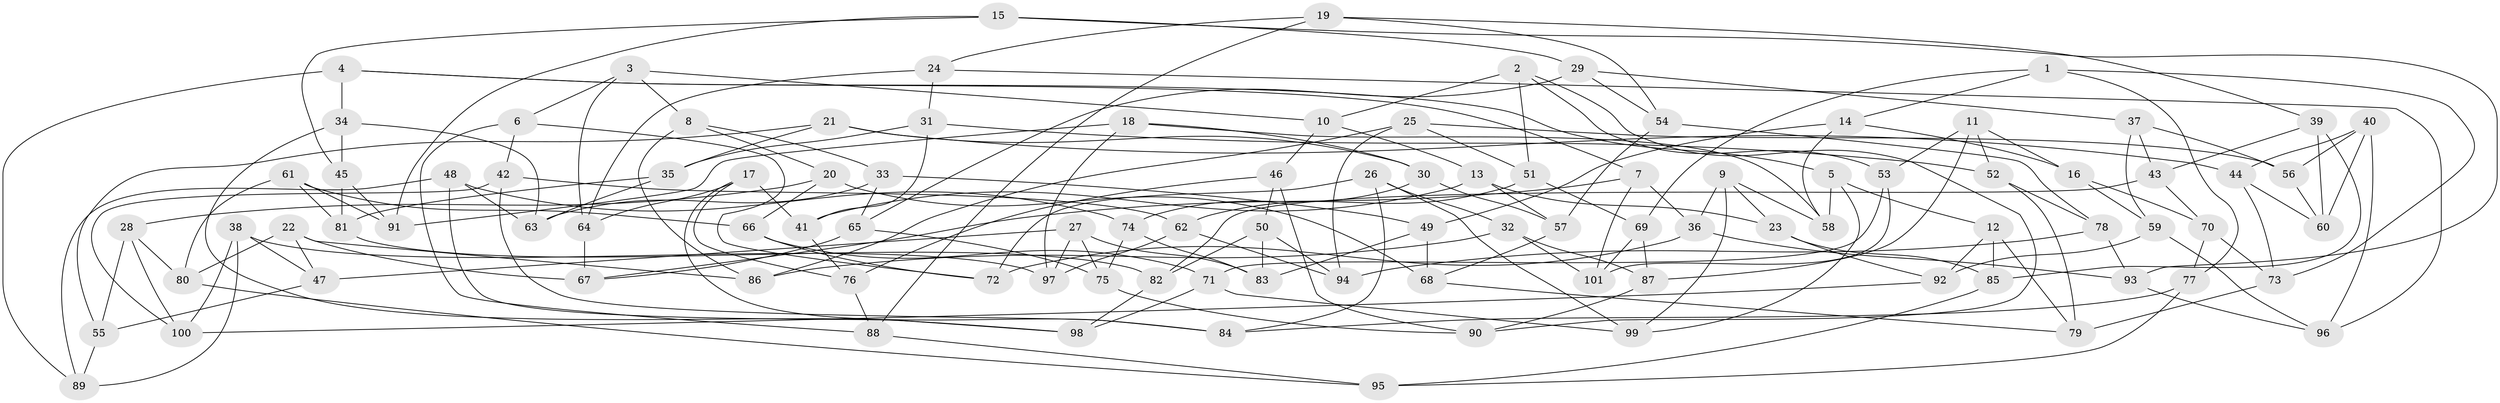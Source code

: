 // Generated by graph-tools (version 1.1) at 2025/11/02/27/25 16:11:50]
// undirected, 101 vertices, 202 edges
graph export_dot {
graph [start="1"]
  node [color=gray90,style=filled];
  1;
  2;
  3;
  4;
  5;
  6;
  7;
  8;
  9;
  10;
  11;
  12;
  13;
  14;
  15;
  16;
  17;
  18;
  19;
  20;
  21;
  22;
  23;
  24;
  25;
  26;
  27;
  28;
  29;
  30;
  31;
  32;
  33;
  34;
  35;
  36;
  37;
  38;
  39;
  40;
  41;
  42;
  43;
  44;
  45;
  46;
  47;
  48;
  49;
  50;
  51;
  52;
  53;
  54;
  55;
  56;
  57;
  58;
  59;
  60;
  61;
  62;
  63;
  64;
  65;
  66;
  67;
  68;
  69;
  70;
  71;
  72;
  73;
  74;
  75;
  76;
  77;
  78;
  79;
  80;
  81;
  82;
  83;
  84;
  85;
  86;
  87;
  88;
  89;
  90;
  91;
  92;
  93;
  94;
  95;
  96;
  97;
  98;
  99;
  100;
  101;
  1 -- 77;
  1 -- 73;
  1 -- 69;
  1 -- 14;
  2 -- 90;
  2 -- 53;
  2 -- 51;
  2 -- 10;
  3 -- 64;
  3 -- 8;
  3 -- 6;
  3 -- 10;
  4 -- 7;
  4 -- 34;
  4 -- 5;
  4 -- 89;
  5 -- 12;
  5 -- 99;
  5 -- 58;
  6 -- 42;
  6 -- 72;
  6 -- 88;
  7 -- 36;
  7 -- 101;
  7 -- 67;
  8 -- 33;
  8 -- 86;
  8 -- 20;
  9 -- 36;
  9 -- 23;
  9 -- 58;
  9 -- 99;
  10 -- 13;
  10 -- 46;
  11 -- 52;
  11 -- 16;
  11 -- 87;
  11 -- 53;
  12 -- 85;
  12 -- 92;
  12 -- 79;
  13 -- 57;
  13 -- 41;
  13 -- 23;
  14 -- 58;
  14 -- 16;
  14 -- 49;
  15 -- 29;
  15 -- 93;
  15 -- 45;
  15 -- 91;
  16 -- 59;
  16 -- 70;
  17 -- 76;
  17 -- 84;
  17 -- 64;
  17 -- 41;
  18 -- 30;
  18 -- 97;
  18 -- 58;
  18 -- 91;
  19 -- 39;
  19 -- 88;
  19 -- 54;
  19 -- 24;
  20 -- 68;
  20 -- 28;
  20 -- 66;
  21 -- 35;
  21 -- 30;
  21 -- 55;
  21 -- 44;
  22 -- 86;
  22 -- 80;
  22 -- 67;
  22 -- 47;
  23 -- 92;
  23 -- 85;
  24 -- 64;
  24 -- 96;
  24 -- 31;
  25 -- 51;
  25 -- 86;
  25 -- 56;
  25 -- 94;
  26 -- 72;
  26 -- 99;
  26 -- 32;
  26 -- 84;
  27 -- 75;
  27 -- 47;
  27 -- 83;
  27 -- 97;
  28 -- 55;
  28 -- 80;
  28 -- 100;
  29 -- 54;
  29 -- 37;
  29 -- 65;
  30 -- 74;
  30 -- 57;
  31 -- 35;
  31 -- 41;
  31 -- 52;
  32 -- 86;
  32 -- 87;
  32 -- 101;
  33 -- 49;
  33 -- 63;
  33 -- 65;
  34 -- 45;
  34 -- 98;
  34 -- 63;
  35 -- 81;
  35 -- 63;
  36 -- 93;
  36 -- 72;
  37 -- 43;
  37 -- 59;
  37 -- 56;
  38 -- 100;
  38 -- 89;
  38 -- 47;
  38 -- 97;
  39 -- 60;
  39 -- 85;
  39 -- 43;
  40 -- 44;
  40 -- 56;
  40 -- 96;
  40 -- 60;
  41 -- 76;
  42 -- 100;
  42 -- 84;
  42 -- 62;
  43 -- 82;
  43 -- 70;
  44 -- 73;
  44 -- 60;
  45 -- 91;
  45 -- 81;
  46 -- 76;
  46 -- 50;
  46 -- 90;
  47 -- 55;
  48 -- 89;
  48 -- 63;
  48 -- 98;
  48 -- 74;
  49 -- 68;
  49 -- 83;
  50 -- 82;
  50 -- 83;
  50 -- 94;
  51 -- 69;
  51 -- 62;
  52 -- 78;
  52 -- 79;
  53 -- 71;
  53 -- 101;
  54 -- 78;
  54 -- 57;
  55 -- 89;
  56 -- 60;
  57 -- 68;
  59 -- 96;
  59 -- 92;
  61 -- 66;
  61 -- 91;
  61 -- 81;
  61 -- 80;
  62 -- 97;
  62 -- 94;
  64 -- 67;
  65 -- 75;
  65 -- 67;
  66 -- 71;
  66 -- 72;
  68 -- 79;
  69 -- 101;
  69 -- 87;
  70 -- 73;
  70 -- 77;
  71 -- 98;
  71 -- 99;
  73 -- 79;
  74 -- 75;
  74 -- 83;
  75 -- 90;
  76 -- 88;
  77 -- 84;
  77 -- 95;
  78 -- 93;
  78 -- 94;
  80 -- 95;
  81 -- 82;
  82 -- 98;
  85 -- 95;
  87 -- 90;
  88 -- 95;
  92 -- 100;
  93 -- 96;
}
